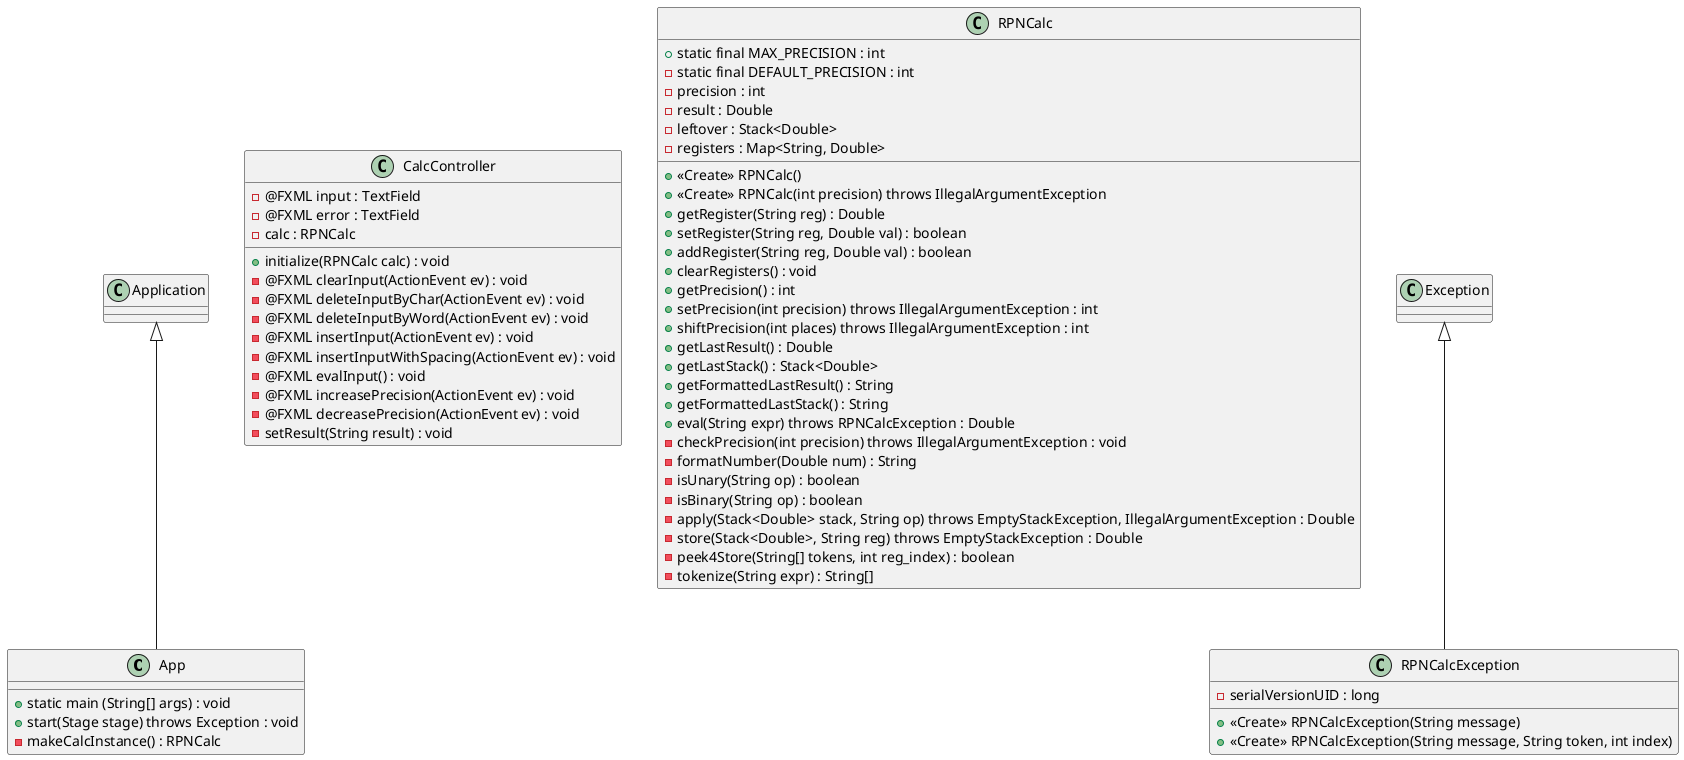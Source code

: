 @startuml
 
class App extends Application {
    + static main (String[] args) : void
    + start(Stage stage) throws Exception : void
    - makeCalcInstance() : RPNCalc
}
 
class CalcController {
    - @FXML input : TextField
    - @FXML error : TextField
    - calc : RPNCalc
    + initialize(RPNCalc calc) : void
    - @FXML clearInput(ActionEvent ev) : void
    - @FXML deleteInputByChar(ActionEvent ev) : void
    - @FXML deleteInputByWord(ActionEvent ev) : void
    - @FXML insertInput(ActionEvent ev) : void
    - @FXML insertInputWithSpacing(ActionEvent ev) : void
    - @FXML evalInput() : void
    - @FXML increasePrecision(ActionEvent ev) : void
    - @FXML decreasePrecision(ActionEvent ev) : void
    - setResult(String result) : void
}
 
class RPNCalc {
    + static final MAX_PRECISION : int
    - static final DEFAULT_PRECISION : int
    - precision : int
    - result : Double
    - leftover : Stack<Double>
    - registers : Map<String, Double>
    + <<Create>> RPNCalc()
    + <<Create>> RPNCalc(int precision) throws IllegalArgumentException
    + getRegister(String reg) : Double
    + setRegister(String reg, Double val) : boolean
    + addRegister(String reg, Double val) : boolean
    + clearRegisters() : void
    + getPrecision() : int
    + setPrecision(int precision) throws IllegalArgumentException : int
    + shiftPrecision(int places) throws IllegalArgumentException : int
   + getLastResult() : Double
    + getLastStack() : Stack<Double>
    + getFormattedLastResult() : String
    + getFormattedLastStack() : String
    + eval(String expr) throws RPNCalcException : Double
    - checkPrecision(int precision) throws IllegalArgumentException : void
    - formatNumber(Double num) : String
    - isUnary(String op) : boolean
    - isBinary(String op) : boolean
    - apply(Stack<Double> stack, String op) throws EmptyStackException, IllegalArgumentException : Double
    - store(Stack<Double>, String reg) throws EmptyStackException : Double
    - peek4Store(String[] tokens, int reg_index) : boolean
    - tokenize(String expr) : String[]
}
 
class RPNCalcException extends Exception {
    - serialVersionUID : long
    + <<Create>> RPNCalcException(String message)
    + <<Create>> RPNCalcException(String message, String token, int index)
}
 
@enduml
